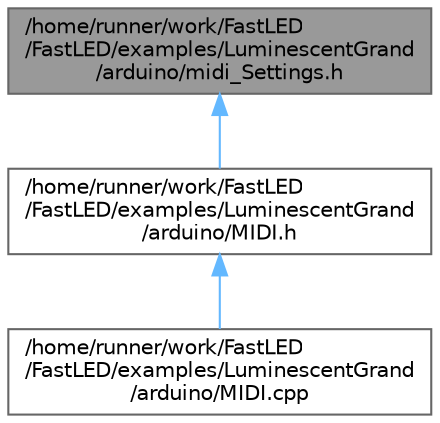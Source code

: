 digraph "/home/runner/work/FastLED/FastLED/examples/LuminescentGrand/arduino/midi_Settings.h"
{
 // LATEX_PDF_SIZE
  bgcolor="transparent";
  edge [fontname=Helvetica,fontsize=10,labelfontname=Helvetica,labelfontsize=10];
  node [fontname=Helvetica,fontsize=10,shape=box,height=0.2,width=0.4];
  Node1 [id="Node000001",label="/home/runner/work/FastLED\l/FastLED/examples/LuminescentGrand\l/arduino/midi_Settings.h",height=0.2,width=0.4,color="gray40", fillcolor="grey60", style="filled", fontcolor="black",tooltip="MIDI Library for the Arduino - Settings."];
  Node1 -> Node2 [id="edge1_Node000001_Node000002",dir="back",color="steelblue1",style="solid",tooltip=" "];
  Node2 [id="Node000002",label="/home/runner/work/FastLED\l/FastLED/examples/LuminescentGrand\l/arduino/MIDI.h",height=0.2,width=0.4,color="grey40", fillcolor="white", style="filled",URL="$d6/d27/_m_i_d_i_8h.html",tooltip="MIDI Library for the Arduino."];
  Node2 -> Node3 [id="edge2_Node000002_Node000003",dir="back",color="steelblue1",style="solid",tooltip=" "];
  Node3 [id="Node000003",label="/home/runner/work/FastLED\l/FastLED/examples/LuminescentGrand\l/arduino/MIDI.cpp",height=0.2,width=0.4,color="grey40", fillcolor="white", style="filled",URL="$dc/d60/_m_i_d_i_8cpp.html",tooltip="MIDI Library for the Arduino."];
}
